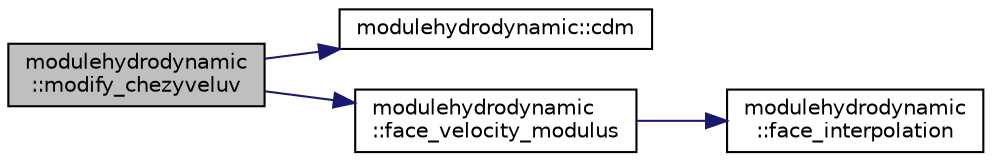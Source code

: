 digraph "modulehydrodynamic::modify_chezyveluv"
{
 // LATEX_PDF_SIZE
  edge [fontname="Helvetica",fontsize="10",labelfontname="Helvetica",labelfontsize="10"];
  node [fontname="Helvetica",fontsize="10",shape=record];
  rankdir="LR";
  Node1 [label="modulehydrodynamic\l::modify_chezyveluv",height=0.2,width=0.4,color="black", fillcolor="grey75", style="filled", fontcolor="black",tooltip=" "];
  Node1 -> Node2 [color="midnightblue",fontsize="10",style="solid",fontname="Helvetica"];
  Node2 [label="modulehydrodynamic::cdm",height=0.2,width=0.4,color="black", fillcolor="white", style="filled",URL="$namespacemodulehydrodynamic.html#a5465756a3c0bc0b2789b8cbffd16ec64",tooltip=" "];
  Node1 -> Node3 [color="midnightblue",fontsize="10",style="solid",fontname="Helvetica"];
  Node3 [label="modulehydrodynamic\l::face_velocity_modulus",height=0.2,width=0.4,color="black", fillcolor="white", style="filled",URL="$namespacemodulehydrodynamic.html#a59e16bb385ccdef967139d17eb850973",tooltip=" "];
  Node3 -> Node4 [color="midnightblue",fontsize="10",style="solid",fontname="Helvetica"];
  Node4 [label="modulehydrodynamic\l::face_interpolation",height=0.2,width=0.4,color="black", fillcolor="white", style="filled",URL="$namespacemodulehydrodynamic.html#aeaeab24d9e7539d66950b61105ead64f",tooltip=" "];
}
